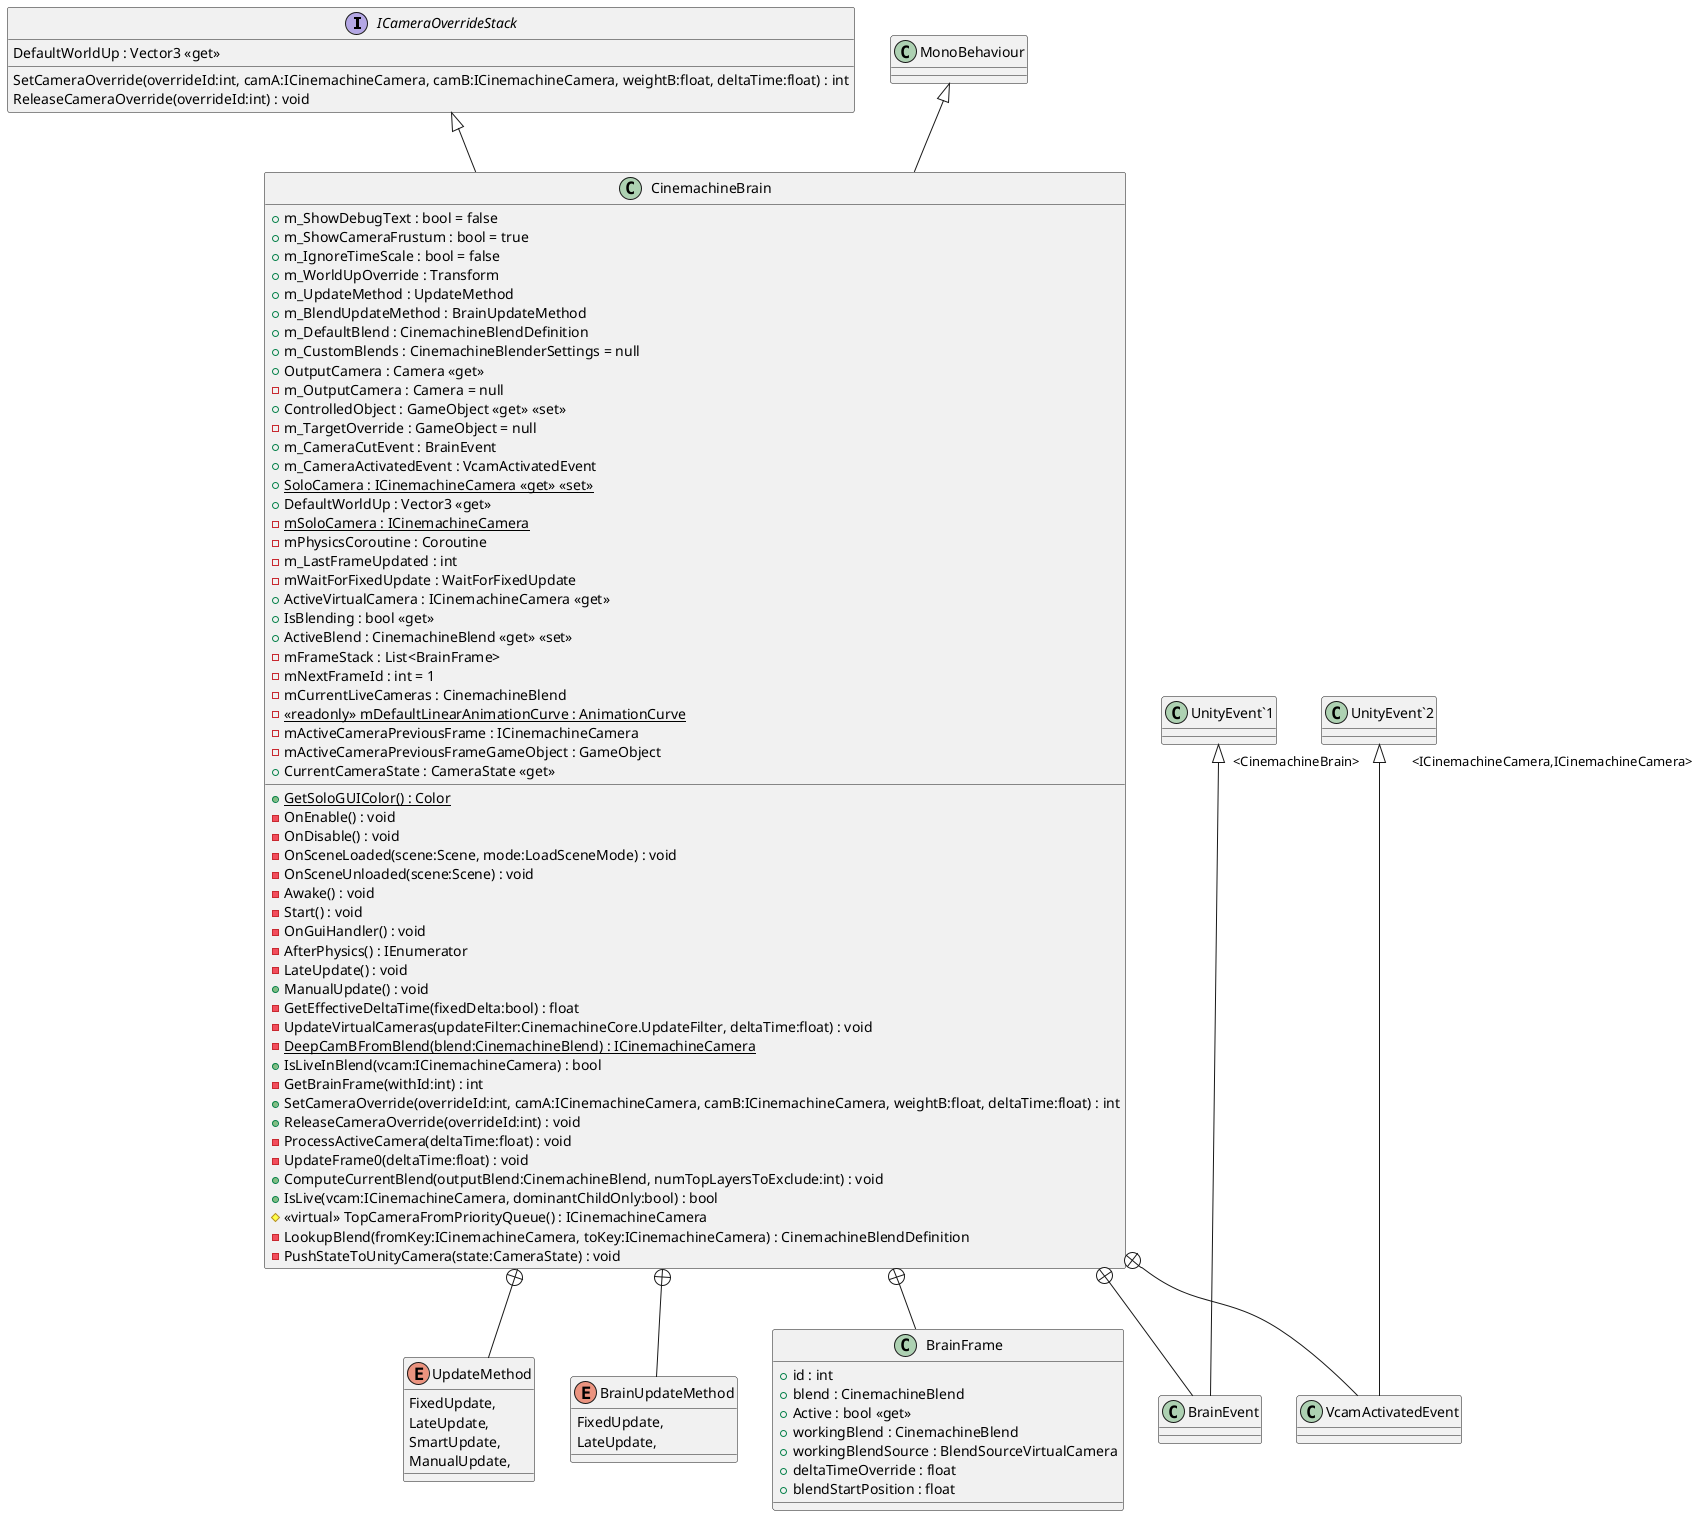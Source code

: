 @startuml
interface ICameraOverrideStack {
    SetCameraOverride(overrideId:int, camA:ICinemachineCamera, camB:ICinemachineCamera, weightB:float, deltaTime:float) : int
    ReleaseCameraOverride(overrideId:int) : void
    DefaultWorldUp : Vector3 <<get>>
}
class CinemachineBrain {
    + m_ShowDebugText : bool = false
    + m_ShowCameraFrustum : bool = true
    + m_IgnoreTimeScale : bool = false
    + m_WorldUpOverride : Transform
    + m_UpdateMethod : UpdateMethod
    + m_BlendUpdateMethod : BrainUpdateMethod
    + m_DefaultBlend : CinemachineBlendDefinition
    + m_CustomBlends : CinemachineBlenderSettings = null
    + OutputCamera : Camera <<get>>
    - m_OutputCamera : Camera = null
    + ControlledObject : GameObject <<get>> <<set>>
    - m_TargetOverride : GameObject = null
    + m_CameraCutEvent : BrainEvent
    + m_CameraActivatedEvent : VcamActivatedEvent
    + {static} SoloCamera : ICinemachineCamera <<get>> <<set>>
    + {static} GetSoloGUIColor() : Color
    + DefaultWorldUp : Vector3 <<get>>
    - {static} mSoloCamera : ICinemachineCamera
    - mPhysicsCoroutine : Coroutine
    - m_LastFrameUpdated : int
    - OnEnable() : void
    - OnDisable() : void
    - OnSceneLoaded(scene:Scene, mode:LoadSceneMode) : void
    - OnSceneUnloaded(scene:Scene) : void
    - Awake() : void
    - Start() : void
    - OnGuiHandler() : void
    - mWaitForFixedUpdate : WaitForFixedUpdate
    - AfterPhysics() : IEnumerator
    - LateUpdate() : void
    + ManualUpdate() : void
    - GetEffectiveDeltaTime(fixedDelta:bool) : float
    - UpdateVirtualCameras(updateFilter:CinemachineCore.UpdateFilter, deltaTime:float) : void
    + ActiveVirtualCamera : ICinemachineCamera <<get>>
    {static} - DeepCamBFromBlend(blend:CinemachineBlend) : ICinemachineCamera
    + IsLiveInBlend(vcam:ICinemachineCamera) : bool
    + IsBlending : bool <<get>>
    + ActiveBlend : CinemachineBlend <<get>> <<set>>
    - mFrameStack : List<BrainFrame>
    - mNextFrameId : int = 1
    - GetBrainFrame(withId:int) : int
    - mCurrentLiveCameras : CinemachineBlend
    - {static} <<readonly>> mDefaultLinearAnimationCurve : AnimationCurve
    + SetCameraOverride(overrideId:int, camA:ICinemachineCamera, camB:ICinemachineCamera, weightB:float, deltaTime:float) : int
    + ReleaseCameraOverride(overrideId:int) : void
    - mActiveCameraPreviousFrame : ICinemachineCamera
    - mActiveCameraPreviousFrameGameObject : GameObject
    - ProcessActiveCamera(deltaTime:float) : void
    - UpdateFrame0(deltaTime:float) : void
    + ComputeCurrentBlend(outputBlend:CinemachineBlend, numTopLayersToExclude:int) : void
    + IsLive(vcam:ICinemachineCamera, dominantChildOnly:bool) : bool
    + CurrentCameraState : CameraState <<get>>
    # <<virtual>> TopCameraFromPriorityQueue() : ICinemachineCamera
    - LookupBlend(fromKey:ICinemachineCamera, toKey:ICinemachineCamera) : CinemachineBlendDefinition
    - PushStateToUnityCamera(state:CameraState) : void
}
enum UpdateMethod {
    FixedUpdate,
    LateUpdate,
    SmartUpdate,
    ManualUpdate,
}
enum BrainUpdateMethod {
    FixedUpdate,
    LateUpdate,
}
class BrainEvent {
}
class VcamActivatedEvent {
}
class BrainFrame {
    + id : int
    + blend : CinemachineBlend
    + Active : bool <<get>>
    + workingBlend : CinemachineBlend
    + workingBlendSource : BlendSourceVirtualCamera
    + deltaTimeOverride : float
    + blendStartPosition : float
}
MonoBehaviour <|-- CinemachineBrain
ICameraOverrideStack <|-- CinemachineBrain
CinemachineBrain +-- UpdateMethod
CinemachineBrain +-- BrainUpdateMethod
CinemachineBrain +-- BrainEvent
"UnityEvent`1" "<CinemachineBrain>" <|-- BrainEvent
CinemachineBrain +-- VcamActivatedEvent
"UnityEvent`2" "<ICinemachineCamera,ICinemachineCamera>" <|-- VcamActivatedEvent
CinemachineBrain +-- BrainFrame
@enduml
